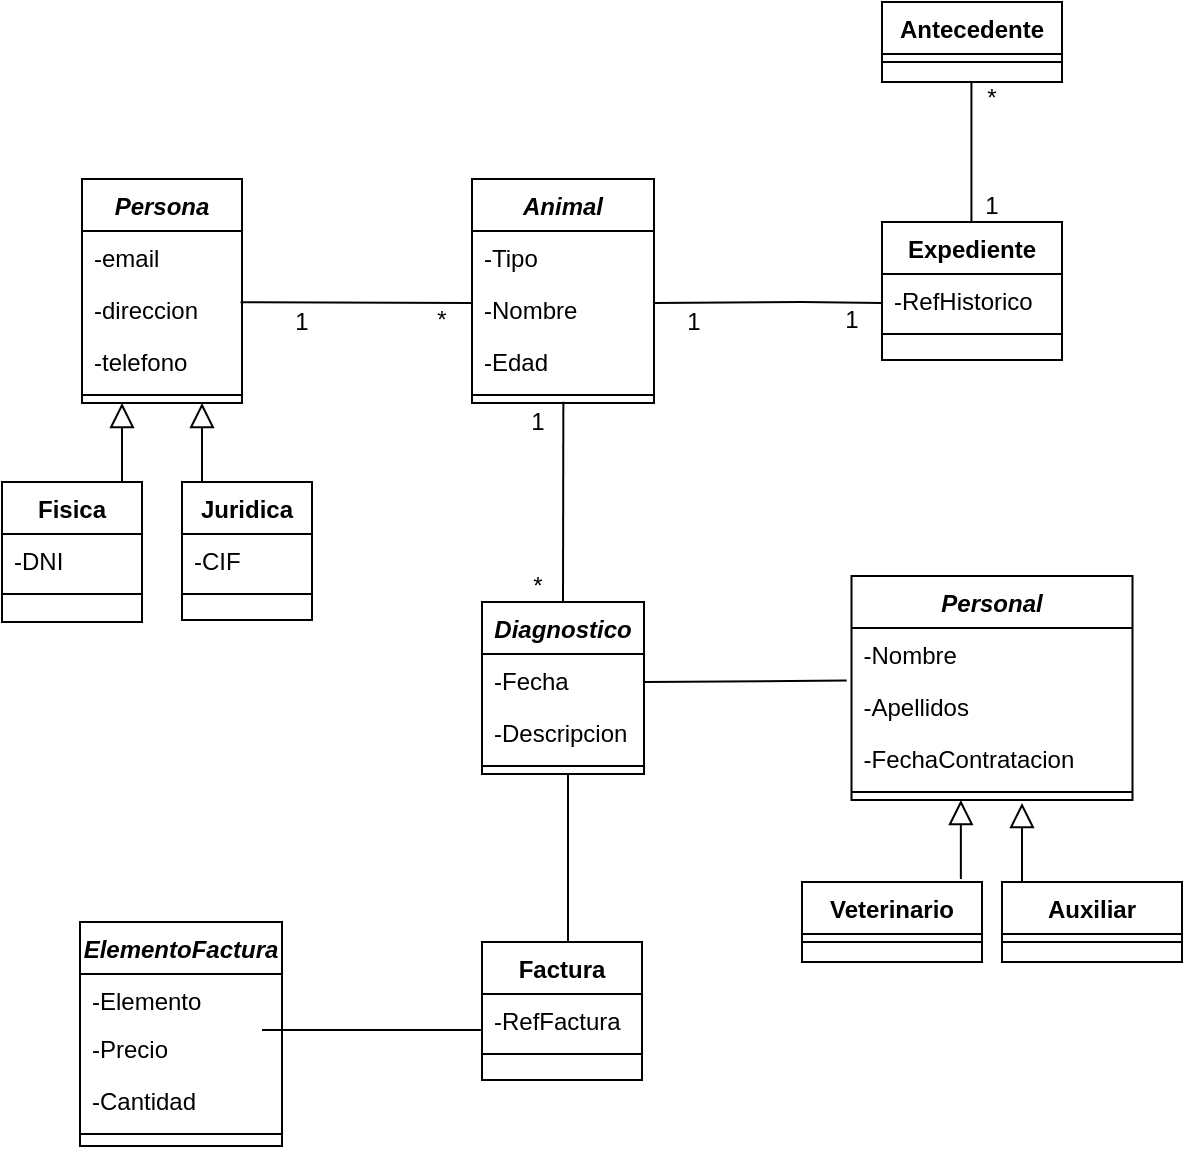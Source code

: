 <mxfile version="23.0.2" type="device">
  <diagram id="C5RBs43oDa-KdzZeNtuy" name="Page-1">
    <mxGraphModel dx="1185" dy="683" grid="1" gridSize="10" guides="1" tooltips="1" connect="1" arrows="1" fold="1" page="1" pageScale="1" pageWidth="827" pageHeight="1169" math="0" shadow="0">
      <root>
        <mxCell id="WIyWlLk6GJQsqaUBKTNV-0" />
        <mxCell id="WIyWlLk6GJQsqaUBKTNV-1" parent="WIyWlLk6GJQsqaUBKTNV-0" />
        <mxCell id="zkfFHV4jXpPFQw0GAbJ--0" value="Animal" style="swimlane;fontStyle=3;align=center;verticalAlign=top;childLayout=stackLayout;horizontal=1;startSize=26;horizontalStack=0;resizeParent=1;resizeLast=0;collapsible=1;marginBottom=0;rounded=0;shadow=0;strokeWidth=1;" parent="WIyWlLk6GJQsqaUBKTNV-1" vertex="1">
          <mxGeometry x="355" y="408.5" width="91" height="112" as="geometry">
            <mxRectangle x="230" y="140" width="160" height="26" as="alternateBounds" />
          </mxGeometry>
        </mxCell>
        <mxCell id="zkfFHV4jXpPFQw0GAbJ--1" value="-Tipo" style="text;align=left;verticalAlign=top;spacingLeft=4;spacingRight=4;overflow=hidden;rotatable=0;points=[[0,0.5],[1,0.5]];portConstraint=eastwest;" parent="zkfFHV4jXpPFQw0GAbJ--0" vertex="1">
          <mxGeometry y="26" width="91" height="26" as="geometry" />
        </mxCell>
        <mxCell id="zkfFHV4jXpPFQw0GAbJ--2" value="-Nombre" style="text;align=left;verticalAlign=top;spacingLeft=4;spacingRight=4;overflow=hidden;rotatable=0;points=[[0,0.5],[1,0.5]];portConstraint=eastwest;rounded=0;shadow=0;html=0;" parent="zkfFHV4jXpPFQw0GAbJ--0" vertex="1">
          <mxGeometry y="52" width="91" height="26" as="geometry" />
        </mxCell>
        <mxCell id="zkfFHV4jXpPFQw0GAbJ--3" value="-Edad" style="text;align=left;verticalAlign=top;spacingLeft=4;spacingRight=4;overflow=hidden;rotatable=0;points=[[0,0.5],[1,0.5]];portConstraint=eastwest;rounded=0;shadow=0;html=0;" parent="zkfFHV4jXpPFQw0GAbJ--0" vertex="1">
          <mxGeometry y="78" width="91" height="26" as="geometry" />
        </mxCell>
        <mxCell id="zkfFHV4jXpPFQw0GAbJ--4" value="" style="line;html=1;strokeWidth=1;align=left;verticalAlign=middle;spacingTop=-1;spacingLeft=3;spacingRight=3;rotatable=0;labelPosition=right;points=[];portConstraint=eastwest;" parent="zkfFHV4jXpPFQw0GAbJ--0" vertex="1">
          <mxGeometry y="104" width="91" height="8" as="geometry" />
        </mxCell>
        <mxCell id="zkfFHV4jXpPFQw0GAbJ--17" value="Expediente" style="swimlane;fontStyle=1;align=center;verticalAlign=top;childLayout=stackLayout;horizontal=1;startSize=26;horizontalStack=0;resizeParent=1;resizeLast=0;collapsible=1;marginBottom=0;rounded=0;shadow=0;strokeWidth=1;" parent="WIyWlLk6GJQsqaUBKTNV-1" vertex="1">
          <mxGeometry x="560" y="430" width="90" height="69" as="geometry">
            <mxRectangle x="550" y="140" width="160" height="26" as="alternateBounds" />
          </mxGeometry>
        </mxCell>
        <mxCell id="zkfFHV4jXpPFQw0GAbJ--19" value="-RefHistorico" style="text;align=left;verticalAlign=top;spacingLeft=4;spacingRight=4;overflow=hidden;rotatable=0;points=[[0,0.5],[1,0.5]];portConstraint=eastwest;rounded=0;shadow=0;html=0;" parent="zkfFHV4jXpPFQw0GAbJ--17" vertex="1">
          <mxGeometry y="26" width="90" height="26" as="geometry" />
        </mxCell>
        <mxCell id="zkfFHV4jXpPFQw0GAbJ--23" value="" style="line;html=1;strokeWidth=1;align=left;verticalAlign=middle;spacingTop=-1;spacingLeft=3;spacingRight=3;rotatable=0;labelPosition=right;points=[];portConstraint=eastwest;" parent="zkfFHV4jXpPFQw0GAbJ--17" vertex="1">
          <mxGeometry y="52" width="90" height="8" as="geometry" />
        </mxCell>
        <mxCell id="A-MMkdhWtJr7VTT4TWgt-2" value="" style="endArrow=none;html=1;rounded=0;exitX=0;exitY=0;exitDx=0;exitDy=0;entryX=1;entryY=0;entryDx=0;entryDy=0;" edge="1" parent="WIyWlLk6GJQsqaUBKTNV-1" source="A-MMkdhWtJr7VTT4TWgt-4" target="A-MMkdhWtJr7VTT4TWgt-3">
          <mxGeometry width="50" height="50" relative="1" as="geometry">
            <mxPoint x="540" y="520" as="sourcePoint" />
            <mxPoint x="590" y="470" as="targetPoint" />
            <Array as="points">
              <mxPoint x="520" y="470" />
            </Array>
          </mxGeometry>
        </mxCell>
        <mxCell id="A-MMkdhWtJr7VTT4TWgt-3" value="1" style="text;html=1;strokeColor=none;fillColor=none;align=center;verticalAlign=middle;whiteSpace=wrap;rounded=0;" vertex="1" parent="WIyWlLk6GJQsqaUBKTNV-1">
          <mxGeometry x="530" y="470.5" width="30" height="16" as="geometry" />
        </mxCell>
        <mxCell id="A-MMkdhWtJr7VTT4TWgt-4" value="1" style="text;html=1;strokeColor=none;fillColor=none;align=center;verticalAlign=middle;whiteSpace=wrap;rounded=0;" vertex="1" parent="WIyWlLk6GJQsqaUBKTNV-1">
          <mxGeometry x="446" y="470.5" width="40" height="19.5" as="geometry" />
        </mxCell>
        <mxCell id="A-MMkdhWtJr7VTT4TWgt-5" value="Antecedente" style="swimlane;fontStyle=1;align=center;verticalAlign=top;childLayout=stackLayout;horizontal=1;startSize=26;horizontalStack=0;resizeParent=1;resizeLast=0;collapsible=1;marginBottom=0;rounded=0;shadow=0;strokeWidth=1;" vertex="1" parent="WIyWlLk6GJQsqaUBKTNV-1">
          <mxGeometry x="560" y="320" width="90" height="40" as="geometry">
            <mxRectangle x="550" y="140" width="160" height="26" as="alternateBounds" />
          </mxGeometry>
        </mxCell>
        <mxCell id="A-MMkdhWtJr7VTT4TWgt-7" value="" style="line;html=1;strokeWidth=1;align=left;verticalAlign=middle;spacingTop=-1;spacingLeft=3;spacingRight=3;rotatable=0;labelPosition=right;points=[];portConstraint=eastwest;" vertex="1" parent="A-MMkdhWtJr7VTT4TWgt-5">
          <mxGeometry y="26" width="90" height="8" as="geometry" />
        </mxCell>
        <mxCell id="A-MMkdhWtJr7VTT4TWgt-10" value="" style="endArrow=none;html=1;rounded=0;" edge="1" parent="WIyWlLk6GJQsqaUBKTNV-1">
          <mxGeometry width="50" height="50" relative="1" as="geometry">
            <mxPoint x="604.71" y="430" as="sourcePoint" />
            <mxPoint x="604.71" y="360" as="targetPoint" />
          </mxGeometry>
        </mxCell>
        <mxCell id="A-MMkdhWtJr7VTT4TWgt-11" value="1" style="text;html=1;strokeColor=none;fillColor=none;align=center;verticalAlign=middle;whiteSpace=wrap;rounded=0;" vertex="1" parent="WIyWlLk6GJQsqaUBKTNV-1">
          <mxGeometry x="600" y="414" width="30" height="16" as="geometry" />
        </mxCell>
        <mxCell id="A-MMkdhWtJr7VTT4TWgt-12" value="*" style="text;html=1;strokeColor=none;fillColor=none;align=center;verticalAlign=middle;whiteSpace=wrap;rounded=0;" vertex="1" parent="WIyWlLk6GJQsqaUBKTNV-1">
          <mxGeometry x="600" y="360" width="30" height="16" as="geometry" />
        </mxCell>
        <mxCell id="A-MMkdhWtJr7VTT4TWgt-14" value="Persona" style="swimlane;fontStyle=3;align=center;verticalAlign=top;childLayout=stackLayout;horizontal=1;startSize=26;horizontalStack=0;resizeParent=1;resizeLast=0;collapsible=1;marginBottom=0;rounded=0;shadow=0;strokeWidth=1;" vertex="1" parent="WIyWlLk6GJQsqaUBKTNV-1">
          <mxGeometry x="160" y="408.5" width="80" height="112" as="geometry">
            <mxRectangle x="230" y="140" width="160" height="26" as="alternateBounds" />
          </mxGeometry>
        </mxCell>
        <mxCell id="A-MMkdhWtJr7VTT4TWgt-15" value="-email" style="text;align=left;verticalAlign=top;spacingLeft=4;spacingRight=4;overflow=hidden;rotatable=0;points=[[0,0.5],[1,0.5]];portConstraint=eastwest;" vertex="1" parent="A-MMkdhWtJr7VTT4TWgt-14">
          <mxGeometry y="26" width="80" height="26" as="geometry" />
        </mxCell>
        <mxCell id="A-MMkdhWtJr7VTT4TWgt-16" value="-direccion" style="text;align=left;verticalAlign=top;spacingLeft=4;spacingRight=4;overflow=hidden;rotatable=0;points=[[0,0.5],[1,0.5]];portConstraint=eastwest;rounded=0;shadow=0;html=0;" vertex="1" parent="A-MMkdhWtJr7VTT4TWgt-14">
          <mxGeometry y="52" width="80" height="26" as="geometry" />
        </mxCell>
        <mxCell id="A-MMkdhWtJr7VTT4TWgt-17" value="-telefono" style="text;align=left;verticalAlign=top;spacingLeft=4;spacingRight=4;overflow=hidden;rotatable=0;points=[[0,0.5],[1,0.5]];portConstraint=eastwest;rounded=0;shadow=0;html=0;" vertex="1" parent="A-MMkdhWtJr7VTT4TWgt-14">
          <mxGeometry y="78" width="80" height="26" as="geometry" />
        </mxCell>
        <mxCell id="A-MMkdhWtJr7VTT4TWgt-18" value="" style="line;html=1;strokeWidth=1;align=left;verticalAlign=middle;spacingTop=-1;spacingLeft=3;spacingRight=3;rotatable=0;labelPosition=right;points=[];portConstraint=eastwest;" vertex="1" parent="A-MMkdhWtJr7VTT4TWgt-14">
          <mxGeometry y="104" width="80" height="8" as="geometry" />
        </mxCell>
        <mxCell id="A-MMkdhWtJr7VTT4TWgt-19" value="" style="endArrow=none;html=1;rounded=0;exitX=0.991;exitY=0.371;exitDx=0;exitDy=0;exitPerimeter=0;entryX=1;entryY=0;entryDx=0;entryDy=0;" edge="1" parent="WIyWlLk6GJQsqaUBKTNV-1" source="A-MMkdhWtJr7VTT4TWgt-16" target="A-MMkdhWtJr7VTT4TWgt-21">
          <mxGeometry width="50" height="50" relative="1" as="geometry">
            <mxPoint x="320" y="471" as="sourcePoint" />
            <mxPoint x="368" y="470.5" as="targetPoint" />
          </mxGeometry>
        </mxCell>
        <mxCell id="A-MMkdhWtJr7VTT4TWgt-20" value="1" style="text;html=1;strokeColor=none;fillColor=none;align=center;verticalAlign=middle;whiteSpace=wrap;rounded=0;" vertex="1" parent="WIyWlLk6GJQsqaUBKTNV-1">
          <mxGeometry x="250" y="470.5" width="40" height="19.5" as="geometry" />
        </mxCell>
        <mxCell id="A-MMkdhWtJr7VTT4TWgt-21" value="*" style="text;html=1;strokeColor=none;fillColor=none;align=center;verticalAlign=middle;whiteSpace=wrap;rounded=0;" vertex="1" parent="WIyWlLk6GJQsqaUBKTNV-1">
          <mxGeometry x="325" y="470.5" width="30" height="16" as="geometry" />
        </mxCell>
        <mxCell id="A-MMkdhWtJr7VTT4TWgt-22" value="Fisica" style="swimlane;fontStyle=1;align=center;verticalAlign=top;childLayout=stackLayout;horizontal=1;startSize=26;horizontalStack=0;resizeParent=1;resizeLast=0;collapsible=1;marginBottom=0;rounded=0;shadow=0;strokeWidth=1;" vertex="1" parent="WIyWlLk6GJQsqaUBKTNV-1">
          <mxGeometry x="120" y="560" width="70" height="70" as="geometry">
            <mxRectangle x="550" y="140" width="160" height="26" as="alternateBounds" />
          </mxGeometry>
        </mxCell>
        <mxCell id="A-MMkdhWtJr7VTT4TWgt-23" value="-DNI" style="text;align=left;verticalAlign=top;spacingLeft=4;spacingRight=4;overflow=hidden;rotatable=0;points=[[0,0.5],[1,0.5]];portConstraint=eastwest;rounded=0;shadow=0;html=0;" vertex="1" parent="A-MMkdhWtJr7VTT4TWgt-22">
          <mxGeometry y="26" width="70" height="26" as="geometry" />
        </mxCell>
        <mxCell id="A-MMkdhWtJr7VTT4TWgt-24" value="" style="line;html=1;strokeWidth=1;align=left;verticalAlign=middle;spacingTop=-1;spacingLeft=3;spacingRight=3;rotatable=0;labelPosition=right;points=[];portConstraint=eastwest;" vertex="1" parent="A-MMkdhWtJr7VTT4TWgt-22">
          <mxGeometry y="52" width="70" height="8" as="geometry" />
        </mxCell>
        <mxCell id="A-MMkdhWtJr7VTT4TWgt-25" value="Juridica" style="swimlane;fontStyle=1;align=center;verticalAlign=top;childLayout=stackLayout;horizontal=1;startSize=26;horizontalStack=0;resizeParent=1;resizeLast=0;collapsible=1;marginBottom=0;rounded=0;shadow=0;strokeWidth=1;" vertex="1" parent="WIyWlLk6GJQsqaUBKTNV-1">
          <mxGeometry x="210" y="560" width="65" height="69" as="geometry">
            <mxRectangle x="550" y="140" width="160" height="26" as="alternateBounds" />
          </mxGeometry>
        </mxCell>
        <mxCell id="A-MMkdhWtJr7VTT4TWgt-26" value="-CIF" style="text;align=left;verticalAlign=top;spacingLeft=4;spacingRight=4;overflow=hidden;rotatable=0;points=[[0,0.5],[1,0.5]];portConstraint=eastwest;rounded=0;shadow=0;html=0;" vertex="1" parent="A-MMkdhWtJr7VTT4TWgt-25">
          <mxGeometry y="26" width="65" height="26" as="geometry" />
        </mxCell>
        <mxCell id="A-MMkdhWtJr7VTT4TWgt-27" value="" style="line;html=1;strokeWidth=1;align=left;verticalAlign=middle;spacingTop=-1;spacingLeft=3;spacingRight=3;rotatable=0;labelPosition=right;points=[];portConstraint=eastwest;" vertex="1" parent="A-MMkdhWtJr7VTT4TWgt-25">
          <mxGeometry y="52" width="65" height="8" as="geometry" />
        </mxCell>
        <mxCell id="A-MMkdhWtJr7VTT4TWgt-31" value="" style="endArrow=block;endSize=10;endFill=0;shadow=0;strokeWidth=1;rounded=0;edgeStyle=elbowEdgeStyle;elbow=vertical;" edge="1" parent="WIyWlLk6GJQsqaUBKTNV-1">
          <mxGeometry width="160" relative="1" as="geometry">
            <mxPoint x="180" y="560" as="sourcePoint" />
            <mxPoint x="180" y="520.5" as="targetPoint" />
          </mxGeometry>
        </mxCell>
        <mxCell id="A-MMkdhWtJr7VTT4TWgt-32" value="" style="endArrow=block;endSize=10;endFill=0;shadow=0;strokeWidth=1;rounded=0;edgeStyle=elbowEdgeStyle;elbow=vertical;" edge="1" parent="WIyWlLk6GJQsqaUBKTNV-1">
          <mxGeometry width="160" relative="1" as="geometry">
            <mxPoint x="220" y="560" as="sourcePoint" />
            <mxPoint x="220" y="520.5" as="targetPoint" />
            <Array as="points">
              <mxPoint x="240" y="540" />
            </Array>
          </mxGeometry>
        </mxCell>
        <mxCell id="A-MMkdhWtJr7VTT4TWgt-33" value="Diagnostico" style="swimlane;fontStyle=3;align=center;verticalAlign=top;childLayout=stackLayout;horizontal=1;startSize=26;horizontalStack=0;resizeParent=1;resizeLast=0;collapsible=1;marginBottom=0;rounded=0;shadow=0;strokeWidth=1;" vertex="1" parent="WIyWlLk6GJQsqaUBKTNV-1">
          <mxGeometry x="360" y="620" width="81" height="86" as="geometry">
            <mxRectangle x="230" y="140" width="160" height="26" as="alternateBounds" />
          </mxGeometry>
        </mxCell>
        <mxCell id="A-MMkdhWtJr7VTT4TWgt-34" value="-Fecha" style="text;align=left;verticalAlign=top;spacingLeft=4;spacingRight=4;overflow=hidden;rotatable=0;points=[[0,0.5],[1,0.5]];portConstraint=eastwest;" vertex="1" parent="A-MMkdhWtJr7VTT4TWgt-33">
          <mxGeometry y="26" width="81" height="26" as="geometry" />
        </mxCell>
        <mxCell id="A-MMkdhWtJr7VTT4TWgt-62" value="" style="endArrow=none;html=1;rounded=0;exitX=-0.017;exitY=0.011;exitDx=0;exitDy=0;exitPerimeter=0;" edge="1" parent="A-MMkdhWtJr7VTT4TWgt-33" source="A-MMkdhWtJr7VTT4TWgt-44">
          <mxGeometry width="50" height="50" relative="1" as="geometry">
            <mxPoint x="81" y="124" as="sourcePoint" />
            <mxPoint x="81" y="40" as="targetPoint" />
          </mxGeometry>
        </mxCell>
        <mxCell id="A-MMkdhWtJr7VTT4TWgt-35" value="-Descripcion" style="text;align=left;verticalAlign=top;spacingLeft=4;spacingRight=4;overflow=hidden;rotatable=0;points=[[0,0.5],[1,0.5]];portConstraint=eastwest;rounded=0;shadow=0;html=0;" vertex="1" parent="A-MMkdhWtJr7VTT4TWgt-33">
          <mxGeometry y="52" width="81" height="26" as="geometry" />
        </mxCell>
        <mxCell id="A-MMkdhWtJr7VTT4TWgt-37" value="" style="line;html=1;strokeWidth=1;align=left;verticalAlign=middle;spacingTop=-1;spacingLeft=3;spacingRight=3;rotatable=0;labelPosition=right;points=[];portConstraint=eastwest;" vertex="1" parent="A-MMkdhWtJr7VTT4TWgt-33">
          <mxGeometry y="78" width="81" height="8" as="geometry" />
        </mxCell>
        <mxCell id="A-MMkdhWtJr7VTT4TWgt-38" value="" style="endArrow=none;html=1;rounded=0;exitX=0.5;exitY=0;exitDx=0;exitDy=0;entryX=0.502;entryY=0.92;entryDx=0;entryDy=0;entryPerimeter=0;" edge="1" parent="WIyWlLk6GJQsqaUBKTNV-1" source="A-MMkdhWtJr7VTT4TWgt-33" target="zkfFHV4jXpPFQw0GAbJ--4">
          <mxGeometry width="50" height="50" relative="1" as="geometry">
            <mxPoint x="413" y="580.5" as="sourcePoint" />
            <mxPoint x="413" y="520.5" as="targetPoint" />
          </mxGeometry>
        </mxCell>
        <mxCell id="A-MMkdhWtJr7VTT4TWgt-39" value="1" style="text;html=1;strokeColor=none;fillColor=none;align=center;verticalAlign=middle;whiteSpace=wrap;rounded=0;" vertex="1" parent="WIyWlLk6GJQsqaUBKTNV-1">
          <mxGeometry x="368" y="520.5" width="40" height="19.5" as="geometry" />
        </mxCell>
        <mxCell id="A-MMkdhWtJr7VTT4TWgt-41" value="*" style="text;html=1;strokeColor=none;fillColor=none;align=center;verticalAlign=middle;whiteSpace=wrap;rounded=0;" vertex="1" parent="WIyWlLk6GJQsqaUBKTNV-1">
          <mxGeometry x="373" y="604" width="30" height="16" as="geometry" />
        </mxCell>
        <mxCell id="A-MMkdhWtJr7VTT4TWgt-42" value="Personal" style="swimlane;fontStyle=3;align=center;verticalAlign=top;childLayout=stackLayout;horizontal=1;startSize=26;horizontalStack=0;resizeParent=1;resizeLast=0;collapsible=1;marginBottom=0;rounded=0;shadow=0;strokeWidth=1;" vertex="1" parent="WIyWlLk6GJQsqaUBKTNV-1">
          <mxGeometry x="544.75" y="607" width="140.5" height="112" as="geometry">
            <mxRectangle x="230" y="140" width="160" height="26" as="alternateBounds" />
          </mxGeometry>
        </mxCell>
        <mxCell id="A-MMkdhWtJr7VTT4TWgt-43" value="-Nombre" style="text;align=left;verticalAlign=top;spacingLeft=4;spacingRight=4;overflow=hidden;rotatable=0;points=[[0,0.5],[1,0.5]];portConstraint=eastwest;" vertex="1" parent="A-MMkdhWtJr7VTT4TWgt-42">
          <mxGeometry y="26" width="140.5" height="26" as="geometry" />
        </mxCell>
        <mxCell id="A-MMkdhWtJr7VTT4TWgt-44" value="-Apellidos" style="text;align=left;verticalAlign=top;spacingLeft=4;spacingRight=4;overflow=hidden;rotatable=0;points=[[0,0.5],[1,0.5]];portConstraint=eastwest;rounded=0;shadow=0;html=0;" vertex="1" parent="A-MMkdhWtJr7VTT4TWgt-42">
          <mxGeometry y="52" width="140.5" height="26" as="geometry" />
        </mxCell>
        <mxCell id="A-MMkdhWtJr7VTT4TWgt-45" value="-FechaContratacion" style="text;align=left;verticalAlign=top;spacingLeft=4;spacingRight=4;overflow=hidden;rotatable=0;points=[[0,0.5],[1,0.5]];portConstraint=eastwest;rounded=0;shadow=0;html=0;" vertex="1" parent="A-MMkdhWtJr7VTT4TWgt-42">
          <mxGeometry y="78" width="140.5" height="26" as="geometry" />
        </mxCell>
        <mxCell id="A-MMkdhWtJr7VTT4TWgt-46" value="" style="line;html=1;strokeWidth=1;align=left;verticalAlign=middle;spacingTop=-1;spacingLeft=3;spacingRight=3;rotatable=0;labelPosition=right;points=[];portConstraint=eastwest;" vertex="1" parent="A-MMkdhWtJr7VTT4TWgt-42">
          <mxGeometry y="104" width="140.5" height="8" as="geometry" />
        </mxCell>
        <mxCell id="A-MMkdhWtJr7VTT4TWgt-47" value="Auxiliar" style="swimlane;fontStyle=1;align=center;verticalAlign=top;childLayout=stackLayout;horizontal=1;startSize=26;horizontalStack=0;resizeParent=1;resizeLast=0;collapsible=1;marginBottom=0;rounded=0;shadow=0;strokeWidth=1;" vertex="1" parent="WIyWlLk6GJQsqaUBKTNV-1">
          <mxGeometry x="620" y="760" width="90" height="40" as="geometry">
            <mxRectangle x="550" y="140" width="160" height="26" as="alternateBounds" />
          </mxGeometry>
        </mxCell>
        <mxCell id="A-MMkdhWtJr7VTT4TWgt-48" value="" style="line;html=1;strokeWidth=1;align=left;verticalAlign=middle;spacingTop=-1;spacingLeft=3;spacingRight=3;rotatable=0;labelPosition=right;points=[];portConstraint=eastwest;" vertex="1" parent="A-MMkdhWtJr7VTT4TWgt-47">
          <mxGeometry y="26" width="90" height="8" as="geometry" />
        </mxCell>
        <mxCell id="A-MMkdhWtJr7VTT4TWgt-49" value="Veterinario" style="swimlane;fontStyle=1;align=center;verticalAlign=top;childLayout=stackLayout;horizontal=1;startSize=26;horizontalStack=0;resizeParent=1;resizeLast=0;collapsible=1;marginBottom=0;rounded=0;shadow=0;strokeWidth=1;" vertex="1" parent="WIyWlLk6GJQsqaUBKTNV-1">
          <mxGeometry x="520" y="760" width="90" height="40" as="geometry">
            <mxRectangle x="550" y="140" width="160" height="26" as="alternateBounds" />
          </mxGeometry>
        </mxCell>
        <mxCell id="A-MMkdhWtJr7VTT4TWgt-50" value="" style="line;html=1;strokeWidth=1;align=left;verticalAlign=middle;spacingTop=-1;spacingLeft=3;spacingRight=3;rotatable=0;labelPosition=right;points=[];portConstraint=eastwest;" vertex="1" parent="A-MMkdhWtJr7VTT4TWgt-49">
          <mxGeometry y="26" width="90" height="8" as="geometry" />
        </mxCell>
        <mxCell id="A-MMkdhWtJr7VTT4TWgt-51" value="Factura" style="swimlane;fontStyle=1;align=center;verticalAlign=top;childLayout=stackLayout;horizontal=1;startSize=26;horizontalStack=0;resizeParent=1;resizeLast=0;collapsible=1;marginBottom=0;rounded=0;shadow=0;strokeWidth=1;" vertex="1" parent="WIyWlLk6GJQsqaUBKTNV-1">
          <mxGeometry x="360" y="790" width="80" height="69" as="geometry">
            <mxRectangle x="550" y="140" width="160" height="26" as="alternateBounds" />
          </mxGeometry>
        </mxCell>
        <mxCell id="A-MMkdhWtJr7VTT4TWgt-52" value="-RefFactura" style="text;align=left;verticalAlign=top;spacingLeft=4;spacingRight=4;overflow=hidden;rotatable=0;points=[[0,0.5],[1,0.5]];portConstraint=eastwest;rounded=0;shadow=0;html=0;" vertex="1" parent="A-MMkdhWtJr7VTT4TWgt-51">
          <mxGeometry y="26" width="80" height="26" as="geometry" />
        </mxCell>
        <mxCell id="A-MMkdhWtJr7VTT4TWgt-53" value="" style="line;html=1;strokeWidth=1;align=left;verticalAlign=middle;spacingTop=-1;spacingLeft=3;spacingRight=3;rotatable=0;labelPosition=right;points=[];portConstraint=eastwest;" vertex="1" parent="A-MMkdhWtJr7VTT4TWgt-51">
          <mxGeometry y="52" width="80" height="8" as="geometry" />
        </mxCell>
        <mxCell id="A-MMkdhWtJr7VTT4TWgt-54" value="ElementoFactura" style="swimlane;fontStyle=3;align=center;verticalAlign=top;childLayout=stackLayout;horizontal=1;startSize=26;horizontalStack=0;resizeParent=1;resizeLast=0;collapsible=1;marginBottom=0;rounded=0;shadow=0;strokeWidth=1;" vertex="1" parent="WIyWlLk6GJQsqaUBKTNV-1">
          <mxGeometry x="159" y="780" width="101" height="112" as="geometry">
            <mxRectangle x="230" y="140" width="160" height="26" as="alternateBounds" />
          </mxGeometry>
        </mxCell>
        <mxCell id="A-MMkdhWtJr7VTT4TWgt-55" value="-Elemento" style="text;align=left;verticalAlign=top;spacingLeft=4;spacingRight=4;overflow=hidden;rotatable=0;points=[[0,0.5],[1,0.5]];portConstraint=eastwest;" vertex="1" parent="A-MMkdhWtJr7VTT4TWgt-54">
          <mxGeometry y="26" width="101" height="24" as="geometry" />
        </mxCell>
        <mxCell id="A-MMkdhWtJr7VTT4TWgt-56" value="-Precio" style="text;align=left;verticalAlign=top;spacingLeft=4;spacingRight=4;overflow=hidden;rotatable=0;points=[[0,0.5],[1,0.5]];portConstraint=eastwest;rounded=0;shadow=0;html=0;" vertex="1" parent="A-MMkdhWtJr7VTT4TWgt-54">
          <mxGeometry y="50" width="101" height="26" as="geometry" />
        </mxCell>
        <mxCell id="A-MMkdhWtJr7VTT4TWgt-57" value="-Cantidad" style="text;align=left;verticalAlign=top;spacingLeft=4;spacingRight=4;overflow=hidden;rotatable=0;points=[[0,0.5],[1,0.5]];portConstraint=eastwest;rounded=0;shadow=0;html=0;" vertex="1" parent="A-MMkdhWtJr7VTT4TWgt-54">
          <mxGeometry y="76" width="101" height="26" as="geometry" />
        </mxCell>
        <mxCell id="A-MMkdhWtJr7VTT4TWgt-58" value="" style="line;html=1;strokeWidth=1;align=left;verticalAlign=middle;spacingTop=-1;spacingLeft=3;spacingRight=3;rotatable=0;labelPosition=right;points=[];portConstraint=eastwest;" vertex="1" parent="A-MMkdhWtJr7VTT4TWgt-54">
          <mxGeometry y="102" width="101" height="8" as="geometry" />
        </mxCell>
        <mxCell id="A-MMkdhWtJr7VTT4TWgt-59" value="" style="endArrow=block;endSize=10;endFill=0;shadow=0;strokeWidth=1;rounded=0;edgeStyle=elbowEdgeStyle;elbow=vertical;" edge="1" parent="WIyWlLk6GJQsqaUBKTNV-1">
          <mxGeometry width="160" relative="1" as="geometry">
            <mxPoint x="630" y="760" as="sourcePoint" />
            <mxPoint x="630" y="720.5" as="targetPoint" />
            <Array as="points">
              <mxPoint x="650" y="740" />
            </Array>
          </mxGeometry>
        </mxCell>
        <mxCell id="A-MMkdhWtJr7VTT4TWgt-60" value="" style="endArrow=block;endSize=10;endFill=0;shadow=0;strokeWidth=1;rounded=0;edgeStyle=elbowEdgeStyle;elbow=vertical;" edge="1" parent="WIyWlLk6GJQsqaUBKTNV-1">
          <mxGeometry width="160" relative="1" as="geometry">
            <mxPoint x="599.43" y="758.5" as="sourcePoint" />
            <mxPoint x="599.43" y="719" as="targetPoint" />
            <Array as="points">
              <mxPoint x="619.43" y="738.5" />
            </Array>
          </mxGeometry>
        </mxCell>
        <mxCell id="A-MMkdhWtJr7VTT4TWgt-61" value="" style="endArrow=none;html=1;rounded=0;" edge="1" parent="WIyWlLk6GJQsqaUBKTNV-1">
          <mxGeometry width="50" height="50" relative="1" as="geometry">
            <mxPoint x="403" y="790" as="sourcePoint" />
            <mxPoint x="403" y="706" as="targetPoint" />
          </mxGeometry>
        </mxCell>
        <mxCell id="A-MMkdhWtJr7VTT4TWgt-63" value="" style="endArrow=none;html=1;rounded=0;" edge="1" parent="WIyWlLk6GJQsqaUBKTNV-1">
          <mxGeometry width="50" height="50" relative="1" as="geometry">
            <mxPoint x="359.43" y="834" as="sourcePoint" />
            <mxPoint x="250" y="834" as="targetPoint" />
          </mxGeometry>
        </mxCell>
      </root>
    </mxGraphModel>
  </diagram>
</mxfile>

